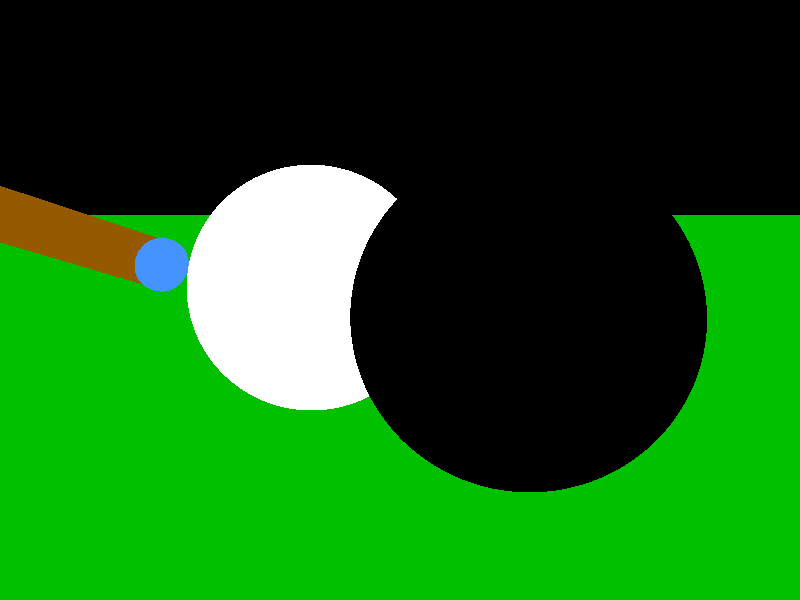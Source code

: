 /*
 * eight.pov
 *
 * POV-Ray 35 scene description for two billiard balls
 *
 * Copyright (c) 1991, 1996 Ville Saari
 *
 * Created: 07-Jan-91
 * Updated: 02-Jul-96
 * Updated: 18-Jan-98
 *
 * Author:
 *
 *   Ville Saari
 *   Tallbergin puistotie 7 B 21
 *   00200 Helsinki
 *   FINLAND
 *
 *   EMail: vs@iki.fi
 */

// -w320 -h240
// -w800 -h600 +a0.3

global_settings { assumed_gamma 1 }
#default { finish { ambient .08 diffuse .92 } }
camera { location <-15, 8, -10> look_at <0, 5, 5> }
light_source { <-30, 30, -15> rgb 1 }

#declare number8 =
   texture {
      pigment{
         wood
         ramp_wave
         color_map{
            [ .155 color rgb 1 ]
            [ .155 color rgb 0 ]
         }
      }
   }
   texture{
      pigment{
         wood
         ramp_wave
         color_map{
            [ .033 color rgbf 1 ]
            [ .033 color rgb 0  ]
            [ .067 color rgb 0  ]
            [ .067 color rgbf 1 ]
         }
         scale <1.15, 1, 1>
         translate .05*y
      }
   }
   texture{
      pigment{
         wood
         ramp_wave
         color_map{
            [ .033 color rgbf 1 ]
            [ .033 color rgb 0  ]
            [ .067 color rgb 0  ]
            [ .067 color rgbf 1 ]
         }
      quick_colour rgb 0
      scale <1.15, 1, 1>
      translate -.05*y
      }
      finish { specular 1 roughness .005 reflection .12 }
   }

plane{y, 0
   pigment { rgb <0, .53, 0> }
   finish { crand .08 }
}

sphere{5*y, 5
   texture{
      number8
      scale 12.903226
      rotate <-30, 20, -45>
      translate 5*y
   }
}

sphere{<0, 5, 10>, 5
   pigment { rgb 1 }
   finish { specular 1 roughness .005 reflection .12 }
}

union{
   cone{<0, 0, 0> 1 60*z 3
      pigment{
         wood
         colour_map{
            [ .4 colour rgb <.34, .15, 0> ]
            [ .7 colour rgb <.15, .06, 0> ]
         }
         quick_colour rgb <.3, .1, 0>
         translate <50, -50, 0>
         scale .15
         turbulence .02
         scale <1, 1, 5>
     }
     finish { specular 1 roughness .005 reflection .12 }}

   intersection{
      sphere { -0.2*z, 1.1 }
      plane { z, 0 }
      plane {-z, .4 }
      pigment { rgb <.06, .29, 1> }
   }

   rotate <-10, 0, 45>
   translate <-4.5, 6, 14.5>
}
